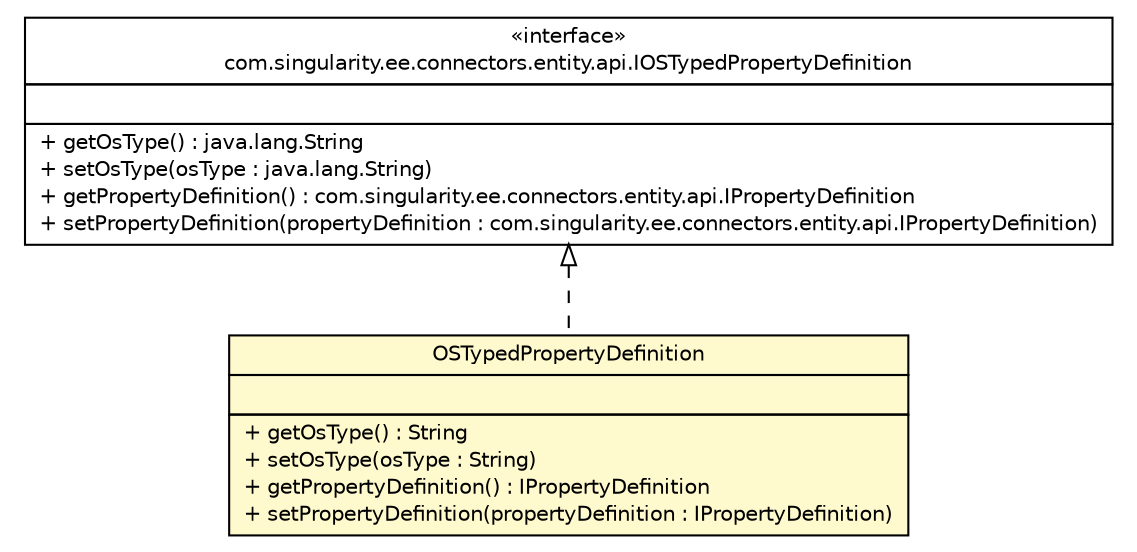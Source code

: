 #!/usr/local/bin/dot
#
# Class diagram 
# Generated by UMLGraph version 5.4 (http://www.umlgraph.org/)
#

digraph G {
	edge [fontname="Helvetica",fontsize=10,labelfontname="Helvetica",labelfontsize=10];
	node [fontname="Helvetica",fontsize=10,shape=plaintext];
	nodesep=0.25;
	ranksep=0.5;
	// com.singularity.ee.connectors.entity.api.IOSTypedPropertyDefinition
	c1701 [label=<<table title="com.singularity.ee.connectors.entity.api.IOSTypedPropertyDefinition" border="0" cellborder="1" cellspacing="0" cellpadding="2" port="p" href="../api/IOSTypedPropertyDefinition.html">
		<tr><td><table border="0" cellspacing="0" cellpadding="1">
<tr><td align="center" balign="center"> &#171;interface&#187; </td></tr>
<tr><td align="center" balign="center"> com.singularity.ee.connectors.entity.api.IOSTypedPropertyDefinition </td></tr>
		</table></td></tr>
		<tr><td><table border="0" cellspacing="0" cellpadding="1">
<tr><td align="left" balign="left">  </td></tr>
		</table></td></tr>
		<tr><td><table border="0" cellspacing="0" cellpadding="1">
<tr><td align="left" balign="left"> + getOsType() : java.lang.String </td></tr>
<tr><td align="left" balign="left"> + setOsType(osType : java.lang.String) </td></tr>
<tr><td align="left" balign="left"> + getPropertyDefinition() : com.singularity.ee.connectors.entity.api.IPropertyDefinition </td></tr>
<tr><td align="left" balign="left"> + setPropertyDefinition(propertyDefinition : com.singularity.ee.connectors.entity.api.IPropertyDefinition) </td></tr>
		</table></td></tr>
		</table>>, URL="../api/IOSTypedPropertyDefinition.html", fontname="Helvetica", fontcolor="black", fontsize=10.0];
	// com.singularity.ee.connectors.entity.impl.OSTypedPropertyDefinition
	c1723 [label=<<table title="com.singularity.ee.connectors.entity.impl.OSTypedPropertyDefinition" border="0" cellborder="1" cellspacing="0" cellpadding="2" port="p" bgcolor="lemonChiffon" href="./OSTypedPropertyDefinition.html">
		<tr><td><table border="0" cellspacing="0" cellpadding="1">
<tr><td align="center" balign="center"> OSTypedPropertyDefinition </td></tr>
		</table></td></tr>
		<tr><td><table border="0" cellspacing="0" cellpadding="1">
<tr><td align="left" balign="left">  </td></tr>
		</table></td></tr>
		<tr><td><table border="0" cellspacing="0" cellpadding="1">
<tr><td align="left" balign="left"> + getOsType() : String </td></tr>
<tr><td align="left" balign="left"> + setOsType(osType : String) </td></tr>
<tr><td align="left" balign="left"> + getPropertyDefinition() : IPropertyDefinition </td></tr>
<tr><td align="left" balign="left"> + setPropertyDefinition(propertyDefinition : IPropertyDefinition) </td></tr>
		</table></td></tr>
		</table>>, URL="./OSTypedPropertyDefinition.html", fontname="Helvetica", fontcolor="black", fontsize=10.0];
	//com.singularity.ee.connectors.entity.impl.OSTypedPropertyDefinition implements com.singularity.ee.connectors.entity.api.IOSTypedPropertyDefinition
	c1701:p -> c1723:p [dir=back,arrowtail=empty,style=dashed];
}

